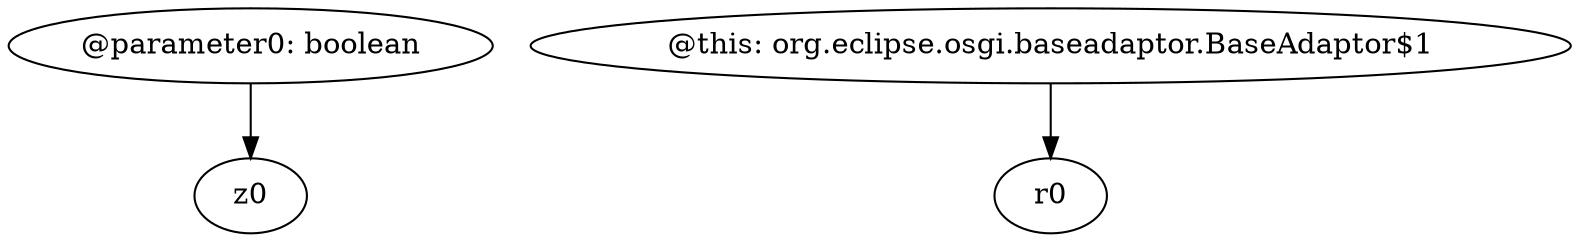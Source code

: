digraph g {
0[label="@parameter0: boolean"]
1[label="z0"]
0->1[label=""]
2[label="@this: org.eclipse.osgi.baseadaptor.BaseAdaptor$1"]
3[label="r0"]
2->3[label=""]
}